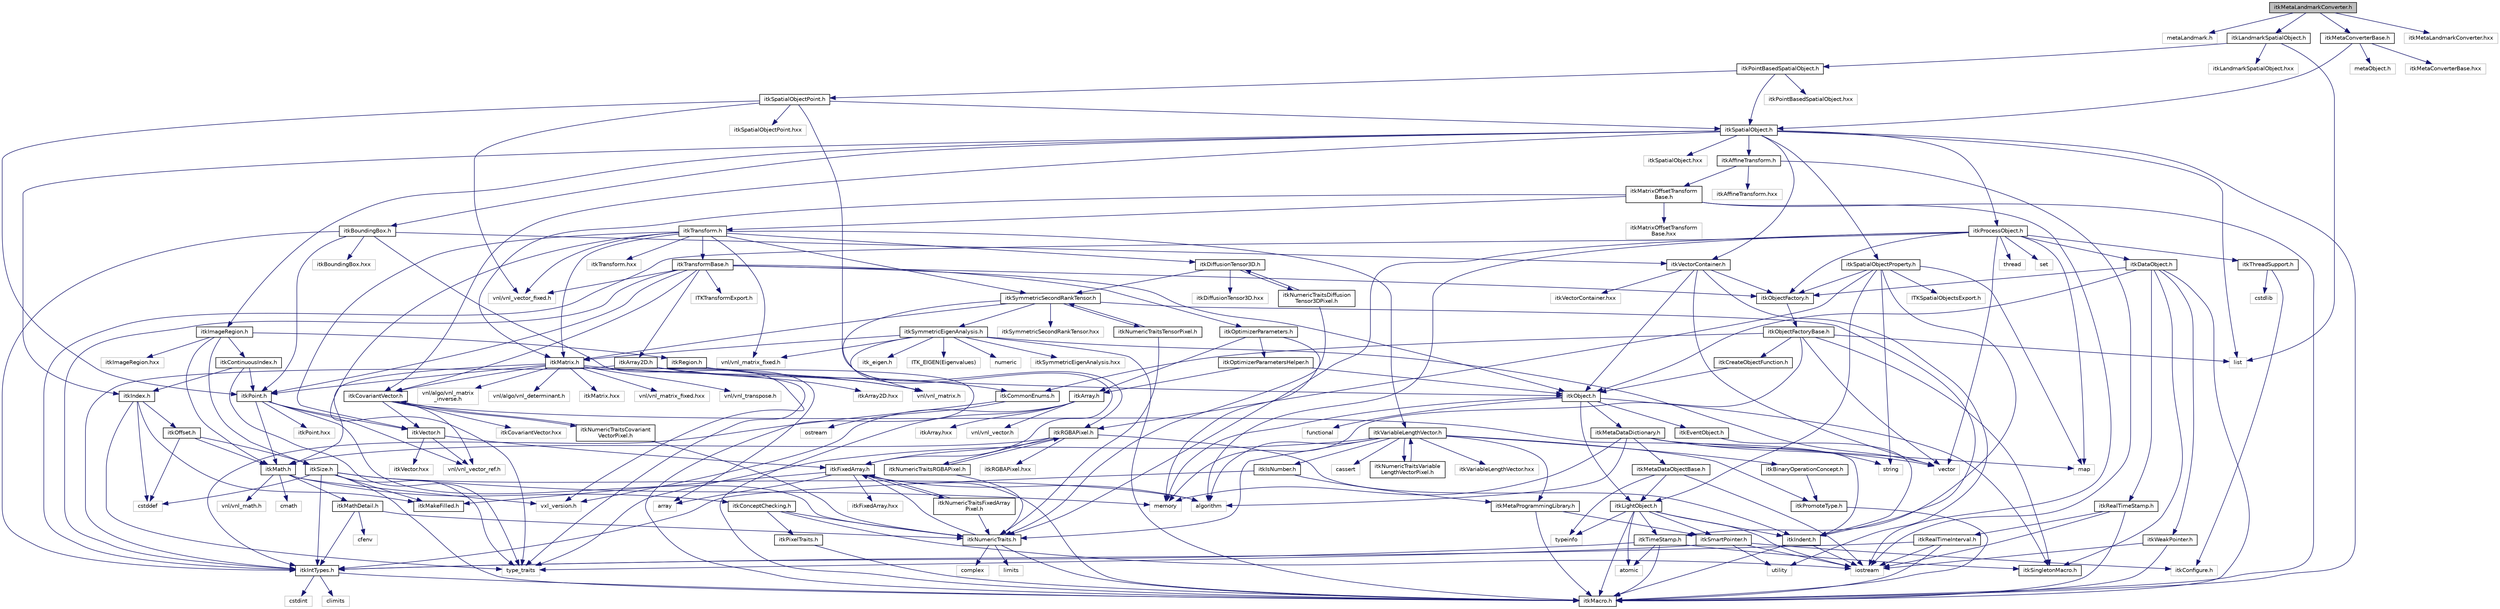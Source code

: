 digraph "itkMetaLandmarkConverter.h"
{
 // LATEX_PDF_SIZE
  edge [fontname="Helvetica",fontsize="10",labelfontname="Helvetica",labelfontsize="10"];
  node [fontname="Helvetica",fontsize="10",shape=record];
  Node1 [label="itkMetaLandmarkConverter.h",height=0.2,width=0.4,color="black", fillcolor="grey75", style="filled", fontcolor="black",tooltip=" "];
  Node1 -> Node2 [color="midnightblue",fontsize="10",style="solid",fontname="Helvetica"];
  Node2 [label="metaLandmark.h",height=0.2,width=0.4,color="grey75", fillcolor="white", style="filled",tooltip=" "];
  Node1 -> Node3 [color="midnightblue",fontsize="10",style="solid",fontname="Helvetica"];
  Node3 [label="itkLandmarkSpatialObject.h",height=0.2,width=0.4,color="black", fillcolor="white", style="filled",URL="$itkLandmarkSpatialObject_8h.html",tooltip=" "];
  Node3 -> Node4 [color="midnightblue",fontsize="10",style="solid",fontname="Helvetica"];
  Node4 [label="list",height=0.2,width=0.4,color="grey75", fillcolor="white", style="filled",tooltip=" "];
  Node3 -> Node5 [color="midnightblue",fontsize="10",style="solid",fontname="Helvetica"];
  Node5 [label="itkPointBasedSpatialObject.h",height=0.2,width=0.4,color="black", fillcolor="white", style="filled",URL="$itkPointBasedSpatialObject_8h.html",tooltip=" "];
  Node5 -> Node6 [color="midnightblue",fontsize="10",style="solid",fontname="Helvetica"];
  Node6 [label="itkSpatialObject.h",height=0.2,width=0.4,color="black", fillcolor="white", style="filled",URL="$itkSpatialObject_8h.html",tooltip=" "];
  Node6 -> Node7 [color="midnightblue",fontsize="10",style="solid",fontname="Helvetica"];
  Node7 [label="itkCovariantVector.h",height=0.2,width=0.4,color="black", fillcolor="white", style="filled",URL="$itkCovariantVector_8h.html",tooltip=" "];
  Node7 -> Node8 [color="midnightblue",fontsize="10",style="solid",fontname="Helvetica"];
  Node8 [label="itkIndent.h",height=0.2,width=0.4,color="black", fillcolor="white", style="filled",URL="$itkIndent_8h.html",tooltip=" "];
  Node8 -> Node9 [color="midnightblue",fontsize="10",style="solid",fontname="Helvetica"];
  Node9 [label="itkMacro.h",height=0.2,width=0.4,color="black", fillcolor="white", style="filled",URL="$itkMacro_8h.html",tooltip=" "];
  Node8 -> Node10 [color="midnightblue",fontsize="10",style="solid",fontname="Helvetica"];
  Node10 [label="iostream",height=0.2,width=0.4,color="grey75", fillcolor="white", style="filled",tooltip=" "];
  Node7 -> Node11 [color="midnightblue",fontsize="10",style="solid",fontname="Helvetica"];
  Node11 [label="itkVector.h",height=0.2,width=0.4,color="black", fillcolor="white", style="filled",URL="$itkVector_8h.html",tooltip=" "];
  Node11 -> Node12 [color="midnightblue",fontsize="10",style="solid",fontname="Helvetica"];
  Node12 [label="itkFixedArray.h",height=0.2,width=0.4,color="black", fillcolor="white", style="filled",URL="$itkFixedArray_8h.html",tooltip=" "];
  Node12 -> Node9 [color="midnightblue",fontsize="10",style="solid",fontname="Helvetica"];
  Node12 -> Node13 [color="midnightblue",fontsize="10",style="solid",fontname="Helvetica"];
  Node13 [label="itkMakeFilled.h",height=0.2,width=0.4,color="black", fillcolor="white", style="filled",URL="$itkMakeFilled_8h.html",tooltip=" "];
  Node12 -> Node14 [color="midnightblue",fontsize="10",style="solid",fontname="Helvetica"];
  Node14 [label="algorithm",height=0.2,width=0.4,color="grey75", fillcolor="white", style="filled",tooltip=" "];
  Node12 -> Node15 [color="midnightblue",fontsize="10",style="solid",fontname="Helvetica"];
  Node15 [label="array",height=0.2,width=0.4,color="grey75", fillcolor="white", style="filled",tooltip=" "];
  Node12 -> Node16 [color="midnightblue",fontsize="10",style="solid",fontname="Helvetica"];
  Node16 [label="itkFixedArray.hxx",height=0.2,width=0.4,color="grey75", fillcolor="white", style="filled",tooltip=" "];
  Node12 -> Node17 [color="midnightblue",fontsize="10",style="solid",fontname="Helvetica"];
  Node17 [label="itkNumericTraitsFixedArray\lPixel.h",height=0.2,width=0.4,color="black", fillcolor="white", style="filled",URL="$itkNumericTraitsFixedArrayPixel_8h.html",tooltip=" "];
  Node17 -> Node18 [color="midnightblue",fontsize="10",style="solid",fontname="Helvetica"];
  Node18 [label="itkNumericTraits.h",height=0.2,width=0.4,color="black", fillcolor="white", style="filled",URL="$itkNumericTraits_8h.html",tooltip=" "];
  Node18 -> Node9 [color="midnightblue",fontsize="10",style="solid",fontname="Helvetica"];
  Node18 -> Node19 [color="midnightblue",fontsize="10",style="solid",fontname="Helvetica"];
  Node19 [label="limits",height=0.2,width=0.4,color="grey75", fillcolor="white", style="filled",tooltip=" "];
  Node18 -> Node20 [color="midnightblue",fontsize="10",style="solid",fontname="Helvetica"];
  Node20 [label="complex",height=0.2,width=0.4,color="grey75", fillcolor="white", style="filled",tooltip=" "];
  Node18 -> Node12 [color="midnightblue",fontsize="10",style="solid",fontname="Helvetica"];
  Node17 -> Node12 [color="midnightblue",fontsize="10",style="solid",fontname="Helvetica"];
  Node11 -> Node21 [color="midnightblue",fontsize="10",style="solid",fontname="Helvetica"];
  Node21 [label="vnl/vnl_vector_ref.h",height=0.2,width=0.4,color="grey75", fillcolor="white", style="filled",tooltip=" "];
  Node11 -> Node22 [color="midnightblue",fontsize="10",style="solid",fontname="Helvetica"];
  Node22 [label="itkVector.hxx",height=0.2,width=0.4,color="grey75", fillcolor="white", style="filled",tooltip=" "];
  Node7 -> Node21 [color="midnightblue",fontsize="10",style="solid",fontname="Helvetica"];
  Node7 -> Node23 [color="midnightblue",fontsize="10",style="solid",fontname="Helvetica"];
  Node23 [label="itkNumericTraitsCovariant\lVectorPixel.h",height=0.2,width=0.4,color="black", fillcolor="white", style="filled",URL="$itkNumericTraitsCovariantVectorPixel_8h.html",tooltip=" "];
  Node23 -> Node18 [color="midnightblue",fontsize="10",style="solid",fontname="Helvetica"];
  Node23 -> Node7 [color="midnightblue",fontsize="10",style="solid",fontname="Helvetica"];
  Node7 -> Node24 [color="midnightblue",fontsize="10",style="solid",fontname="Helvetica"];
  Node24 [label="itkCovariantVector.hxx",height=0.2,width=0.4,color="grey75", fillcolor="white", style="filled",tooltip=" "];
  Node6 -> Node9 [color="midnightblue",fontsize="10",style="solid",fontname="Helvetica"];
  Node6 -> Node4 [color="midnightblue",fontsize="10",style="solid",fontname="Helvetica"];
  Node6 -> Node25 [color="midnightblue",fontsize="10",style="solid",fontname="Helvetica"];
  Node25 [label="itkSpatialObjectProperty.h",height=0.2,width=0.4,color="black", fillcolor="white", style="filled",URL="$itkSpatialObjectProperty_8h.html",tooltip=" "];
  Node25 -> Node26 [color="midnightblue",fontsize="10",style="solid",fontname="Helvetica"];
  Node26 [label="string",height=0.2,width=0.4,color="grey75", fillcolor="white", style="filled",tooltip=" "];
  Node25 -> Node27 [color="midnightblue",fontsize="10",style="solid",fontname="Helvetica"];
  Node27 [label="map",height=0.2,width=0.4,color="grey75", fillcolor="white", style="filled",tooltip=" "];
  Node25 -> Node28 [color="midnightblue",fontsize="10",style="solid",fontname="Helvetica"];
  Node28 [label="itkLightObject.h",height=0.2,width=0.4,color="black", fillcolor="white", style="filled",URL="$itkLightObject_8h.html",tooltip=" "];
  Node28 -> Node9 [color="midnightblue",fontsize="10",style="solid",fontname="Helvetica"];
  Node28 -> Node29 [color="midnightblue",fontsize="10",style="solid",fontname="Helvetica"];
  Node29 [label="itkSmartPointer.h",height=0.2,width=0.4,color="black", fillcolor="white", style="filled",URL="$itkSmartPointer_8h.html",tooltip=" "];
  Node29 -> Node10 [color="midnightblue",fontsize="10",style="solid",fontname="Helvetica"];
  Node29 -> Node30 [color="midnightblue",fontsize="10",style="solid",fontname="Helvetica"];
  Node30 [label="utility",height=0.2,width=0.4,color="grey75", fillcolor="white", style="filled",tooltip=" "];
  Node29 -> Node31 [color="midnightblue",fontsize="10",style="solid",fontname="Helvetica"];
  Node31 [label="type_traits",height=0.2,width=0.4,color="grey75", fillcolor="white", style="filled",tooltip=" "];
  Node29 -> Node32 [color="midnightblue",fontsize="10",style="solid",fontname="Helvetica"];
  Node32 [label="itkConfigure.h",height=0.2,width=0.4,color="grey75", fillcolor="white", style="filled",tooltip=" "];
  Node28 -> Node33 [color="midnightblue",fontsize="10",style="solid",fontname="Helvetica"];
  Node33 [label="itkTimeStamp.h",height=0.2,width=0.4,color="black", fillcolor="white", style="filled",URL="$itkTimeStamp_8h.html",tooltip=" "];
  Node33 -> Node9 [color="midnightblue",fontsize="10",style="solid",fontname="Helvetica"];
  Node33 -> Node34 [color="midnightblue",fontsize="10",style="solid",fontname="Helvetica"];
  Node34 [label="itkIntTypes.h",height=0.2,width=0.4,color="black", fillcolor="white", style="filled",URL="$itkIntTypes_8h.html",tooltip=" "];
  Node34 -> Node9 [color="midnightblue",fontsize="10",style="solid",fontname="Helvetica"];
  Node34 -> Node35 [color="midnightblue",fontsize="10",style="solid",fontname="Helvetica"];
  Node35 [label="cstdint",height=0.2,width=0.4,color="grey75", fillcolor="white", style="filled",tooltip=" "];
  Node34 -> Node36 [color="midnightblue",fontsize="10",style="solid",fontname="Helvetica"];
  Node36 [label="climits",height=0.2,width=0.4,color="grey75", fillcolor="white", style="filled",tooltip=" "];
  Node33 -> Node37 [color="midnightblue",fontsize="10",style="solid",fontname="Helvetica"];
  Node37 [label="atomic",height=0.2,width=0.4,color="grey75", fillcolor="white", style="filled",tooltip=" "];
  Node33 -> Node38 [color="midnightblue",fontsize="10",style="solid",fontname="Helvetica"];
  Node38 [label="itkSingletonMacro.h",height=0.2,width=0.4,color="black", fillcolor="white", style="filled",URL="$itkSingletonMacro_8h.html",tooltip=" "];
  Node28 -> Node8 [color="midnightblue",fontsize="10",style="solid",fontname="Helvetica"];
  Node28 -> Node37 [color="midnightblue",fontsize="10",style="solid",fontname="Helvetica"];
  Node28 -> Node10 [color="midnightblue",fontsize="10",style="solid",fontname="Helvetica"];
  Node28 -> Node39 [color="midnightblue",fontsize="10",style="solid",fontname="Helvetica"];
  Node39 [label="typeinfo",height=0.2,width=0.4,color="grey75", fillcolor="white", style="filled",tooltip=" "];
  Node25 -> Node40 [color="midnightblue",fontsize="10",style="solid",fontname="Helvetica"];
  Node40 [label="itkRGBAPixel.h",height=0.2,width=0.4,color="black", fillcolor="white", style="filled",URL="$itkRGBAPixel_8h.html",tooltip=" "];
  Node40 -> Node8 [color="midnightblue",fontsize="10",style="solid",fontname="Helvetica"];
  Node40 -> Node12 [color="midnightblue",fontsize="10",style="solid",fontname="Helvetica"];
  Node40 -> Node41 [color="midnightblue",fontsize="10",style="solid",fontname="Helvetica"];
  Node41 [label="itkMath.h",height=0.2,width=0.4,color="black", fillcolor="white", style="filled",URL="$itkMath_8h.html",tooltip=" "];
  Node41 -> Node42 [color="midnightblue",fontsize="10",style="solid",fontname="Helvetica"];
  Node42 [label="cmath",height=0.2,width=0.4,color="grey75", fillcolor="white", style="filled",tooltip=" "];
  Node41 -> Node43 [color="midnightblue",fontsize="10",style="solid",fontname="Helvetica"];
  Node43 [label="itkMathDetail.h",height=0.2,width=0.4,color="black", fillcolor="white", style="filled",URL="$itkMathDetail_8h.html",tooltip=" "];
  Node43 -> Node34 [color="midnightblue",fontsize="10",style="solid",fontname="Helvetica"];
  Node43 -> Node18 [color="midnightblue",fontsize="10",style="solid",fontname="Helvetica"];
  Node43 -> Node44 [color="midnightblue",fontsize="10",style="solid",fontname="Helvetica"];
  Node44 [label="cfenv",height=0.2,width=0.4,color="grey75", fillcolor="white", style="filled",tooltip=" "];
  Node41 -> Node45 [color="midnightblue",fontsize="10",style="solid",fontname="Helvetica"];
  Node45 [label="itkConceptChecking.h",height=0.2,width=0.4,color="black", fillcolor="white", style="filled",URL="$itkConceptChecking_8h.html",tooltip=" "];
  Node45 -> Node46 [color="midnightblue",fontsize="10",style="solid",fontname="Helvetica"];
  Node46 [label="itkPixelTraits.h",height=0.2,width=0.4,color="black", fillcolor="white", style="filled",URL="$itkPixelTraits_8h.html",tooltip=" "];
  Node46 -> Node9 [color="midnightblue",fontsize="10",style="solid",fontname="Helvetica"];
  Node45 -> Node18 [color="midnightblue",fontsize="10",style="solid",fontname="Helvetica"];
  Node45 -> Node10 [color="midnightblue",fontsize="10",style="solid",fontname="Helvetica"];
  Node41 -> Node47 [color="midnightblue",fontsize="10",style="solid",fontname="Helvetica"];
  Node47 [label="vnl/vnl_math.h",height=0.2,width=0.4,color="grey75", fillcolor="white", style="filled",tooltip=" "];
  Node41 -> Node48 [color="midnightblue",fontsize="10",style="solid",fontname="Helvetica"];
  Node48 [label="vxl_version.h",height=0.2,width=0.4,color="grey75", fillcolor="white", style="filled",tooltip=" "];
  Node40 -> Node49 [color="midnightblue",fontsize="10",style="solid",fontname="Helvetica"];
  Node49 [label="itkNumericTraitsRGBAPixel.h",height=0.2,width=0.4,color="black", fillcolor="white", style="filled",URL="$itkNumericTraitsRGBAPixel_8h.html",tooltip=" "];
  Node49 -> Node18 [color="midnightblue",fontsize="10",style="solid",fontname="Helvetica"];
  Node49 -> Node40 [color="midnightblue",fontsize="10",style="solid",fontname="Helvetica"];
  Node40 -> Node50 [color="midnightblue",fontsize="10",style="solid",fontname="Helvetica"];
  Node50 [label="itkRGBAPixel.hxx",height=0.2,width=0.4,color="grey75", fillcolor="white", style="filled",tooltip=" "];
  Node25 -> Node33 [color="midnightblue",fontsize="10",style="solid",fontname="Helvetica"];
  Node25 -> Node51 [color="midnightblue",fontsize="10",style="solid",fontname="Helvetica"];
  Node51 [label="itkObjectFactory.h",height=0.2,width=0.4,color="black", fillcolor="white", style="filled",URL="$itkObjectFactory_8h.html",tooltip=" "];
  Node51 -> Node52 [color="midnightblue",fontsize="10",style="solid",fontname="Helvetica"];
  Node52 [label="itkObjectFactoryBase.h",height=0.2,width=0.4,color="black", fillcolor="white", style="filled",URL="$itkObjectFactoryBase_8h.html",tooltip=" "];
  Node52 -> Node53 [color="midnightblue",fontsize="10",style="solid",fontname="Helvetica"];
  Node53 [label="itkCreateObjectFunction.h",height=0.2,width=0.4,color="black", fillcolor="white", style="filled",URL="$itkCreateObjectFunction_8h.html",tooltip=" "];
  Node53 -> Node54 [color="midnightblue",fontsize="10",style="solid",fontname="Helvetica"];
  Node54 [label="itkObject.h",height=0.2,width=0.4,color="black", fillcolor="white", style="filled",URL="$itkObject_8h.html",tooltip=" "];
  Node54 -> Node28 [color="midnightblue",fontsize="10",style="solid",fontname="Helvetica"];
  Node54 -> Node55 [color="midnightblue",fontsize="10",style="solid",fontname="Helvetica"];
  Node55 [label="itkEventObject.h",height=0.2,width=0.4,color="black", fillcolor="white", style="filled",URL="$itkEventObject_8h.html",tooltip=" "];
  Node55 -> Node8 [color="midnightblue",fontsize="10",style="solid",fontname="Helvetica"];
  Node54 -> Node56 [color="midnightblue",fontsize="10",style="solid",fontname="Helvetica"];
  Node56 [label="itkMetaDataDictionary.h",height=0.2,width=0.4,color="black", fillcolor="white", style="filled",URL="$itkMetaDataDictionary_8h.html",tooltip=" "];
  Node56 -> Node57 [color="midnightblue",fontsize="10",style="solid",fontname="Helvetica"];
  Node57 [label="itkMetaDataObjectBase.h",height=0.2,width=0.4,color="black", fillcolor="white", style="filled",URL="$itkMetaDataObjectBase_8h.html",tooltip=" "];
  Node57 -> Node28 [color="midnightblue",fontsize="10",style="solid",fontname="Helvetica"];
  Node57 -> Node39 [color="midnightblue",fontsize="10",style="solid",fontname="Helvetica"];
  Node57 -> Node10 [color="midnightblue",fontsize="10",style="solid",fontname="Helvetica"];
  Node56 -> Node14 [color="midnightblue",fontsize="10",style="solid",fontname="Helvetica"];
  Node56 -> Node58 [color="midnightblue",fontsize="10",style="solid",fontname="Helvetica"];
  Node58 [label="vector",height=0.2,width=0.4,color="grey75", fillcolor="white", style="filled",tooltip=" "];
  Node56 -> Node27 [color="midnightblue",fontsize="10",style="solid",fontname="Helvetica"];
  Node56 -> Node26 [color="midnightblue",fontsize="10",style="solid",fontname="Helvetica"];
  Node56 -> Node59 [color="midnightblue",fontsize="10",style="solid",fontname="Helvetica"];
  Node59 [label="memory",height=0.2,width=0.4,color="grey75", fillcolor="white", style="filled",tooltip=" "];
  Node54 -> Node38 [color="midnightblue",fontsize="10",style="solid",fontname="Helvetica"];
  Node54 -> Node60 [color="midnightblue",fontsize="10",style="solid",fontname="Helvetica"];
  Node60 [label="functional",height=0.2,width=0.4,color="grey75", fillcolor="white", style="filled",tooltip=" "];
  Node54 -> Node59 [color="midnightblue",fontsize="10",style="solid",fontname="Helvetica"];
  Node52 -> Node38 [color="midnightblue",fontsize="10",style="solid",fontname="Helvetica"];
  Node52 -> Node61 [color="midnightblue",fontsize="10",style="solid",fontname="Helvetica"];
  Node61 [label="itkCommonEnums.h",height=0.2,width=0.4,color="black", fillcolor="white", style="filled",URL="$itkCommonEnums_8h.html",tooltip=" "];
  Node61 -> Node34 [color="midnightblue",fontsize="10",style="solid",fontname="Helvetica"];
  Node61 -> Node62 [color="midnightblue",fontsize="10",style="solid",fontname="Helvetica"];
  Node62 [label="ostream",height=0.2,width=0.4,color="grey75", fillcolor="white", style="filled",tooltip=" "];
  Node52 -> Node4 [color="midnightblue",fontsize="10",style="solid",fontname="Helvetica"];
  Node52 -> Node59 [color="midnightblue",fontsize="10",style="solid",fontname="Helvetica"];
  Node52 -> Node58 [color="midnightblue",fontsize="10",style="solid",fontname="Helvetica"];
  Node25 -> Node63 [color="midnightblue",fontsize="10",style="solid",fontname="Helvetica"];
  Node63 [label="ITKSpatialObjectsExport.h",height=0.2,width=0.4,color="grey75", fillcolor="white", style="filled",tooltip=" "];
  Node6 -> Node64 [color="midnightblue",fontsize="10",style="solid",fontname="Helvetica"];
  Node64 [label="itkProcessObject.h",height=0.2,width=0.4,color="black", fillcolor="white", style="filled",URL="$itkProcessObject_8h.html",tooltip=" "];
  Node64 -> Node65 [color="midnightblue",fontsize="10",style="solid",fontname="Helvetica"];
  Node65 [label="itkDataObject.h",height=0.2,width=0.4,color="black", fillcolor="white", style="filled",URL="$itkDataObject_8h.html",tooltip=" "];
  Node65 -> Node54 [color="midnightblue",fontsize="10",style="solid",fontname="Helvetica"];
  Node65 -> Node9 [color="midnightblue",fontsize="10",style="solid",fontname="Helvetica"];
  Node65 -> Node38 [color="midnightblue",fontsize="10",style="solid",fontname="Helvetica"];
  Node65 -> Node66 [color="midnightblue",fontsize="10",style="solid",fontname="Helvetica"];
  Node66 [label="itkWeakPointer.h",height=0.2,width=0.4,color="black", fillcolor="white", style="filled",URL="$itkWeakPointer_8h.html",tooltip=" "];
  Node66 -> Node9 [color="midnightblue",fontsize="10",style="solid",fontname="Helvetica"];
  Node66 -> Node10 [color="midnightblue",fontsize="10",style="solid",fontname="Helvetica"];
  Node65 -> Node67 [color="midnightblue",fontsize="10",style="solid",fontname="Helvetica"];
  Node67 [label="itkRealTimeStamp.h",height=0.2,width=0.4,color="black", fillcolor="white", style="filled",URL="$itkRealTimeStamp_8h.html",tooltip=" "];
  Node67 -> Node68 [color="midnightblue",fontsize="10",style="solid",fontname="Helvetica"];
  Node68 [label="itkRealTimeInterval.h",height=0.2,width=0.4,color="black", fillcolor="white", style="filled",URL="$itkRealTimeInterval_8h.html",tooltip=" "];
  Node68 -> Node34 [color="midnightblue",fontsize="10",style="solid",fontname="Helvetica"];
  Node68 -> Node9 [color="midnightblue",fontsize="10",style="solid",fontname="Helvetica"];
  Node68 -> Node10 [color="midnightblue",fontsize="10",style="solid",fontname="Helvetica"];
  Node67 -> Node9 [color="midnightblue",fontsize="10",style="solid",fontname="Helvetica"];
  Node67 -> Node10 [color="midnightblue",fontsize="10",style="solid",fontname="Helvetica"];
  Node65 -> Node51 [color="midnightblue",fontsize="10",style="solid",fontname="Helvetica"];
  Node64 -> Node51 [color="midnightblue",fontsize="10",style="solid",fontname="Helvetica"];
  Node64 -> Node18 [color="midnightblue",fontsize="10",style="solid",fontname="Helvetica"];
  Node64 -> Node69 [color="midnightblue",fontsize="10",style="solid",fontname="Helvetica"];
  Node69 [label="itkThreadSupport.h",height=0.2,width=0.4,color="black", fillcolor="white", style="filled",URL="$itkThreadSupport_8h.html",tooltip=" "];
  Node69 -> Node70 [color="midnightblue",fontsize="10",style="solid",fontname="Helvetica"];
  Node70 [label="cstdlib",height=0.2,width=0.4,color="grey75", fillcolor="white", style="filled",tooltip=" "];
  Node69 -> Node32 [color="midnightblue",fontsize="10",style="solid",fontname="Helvetica"];
  Node64 -> Node34 [color="midnightblue",fontsize="10",style="solid",fontname="Helvetica"];
  Node64 -> Node58 [color="midnightblue",fontsize="10",style="solid",fontname="Helvetica"];
  Node64 -> Node27 [color="midnightblue",fontsize="10",style="solid",fontname="Helvetica"];
  Node64 -> Node71 [color="midnightblue",fontsize="10",style="solid",fontname="Helvetica"];
  Node71 [label="set",height=0.2,width=0.4,color="grey75", fillcolor="white", style="filled",tooltip=" "];
  Node64 -> Node14 [color="midnightblue",fontsize="10",style="solid",fontname="Helvetica"];
  Node64 -> Node72 [color="midnightblue",fontsize="10",style="solid",fontname="Helvetica"];
  Node72 [label="thread",height=0.2,width=0.4,color="grey75", fillcolor="white", style="filled",tooltip=" "];
  Node6 -> Node73 [color="midnightblue",fontsize="10",style="solid",fontname="Helvetica"];
  Node73 [label="itkIndex.h",height=0.2,width=0.4,color="black", fillcolor="white", style="filled",URL="$itkIndex_8h.html",tooltip=" "];
  Node73 -> Node13 [color="midnightblue",fontsize="10",style="solid",fontname="Helvetica"];
  Node73 -> Node74 [color="midnightblue",fontsize="10",style="solid",fontname="Helvetica"];
  Node74 [label="itkOffset.h",height=0.2,width=0.4,color="black", fillcolor="white", style="filled",URL="$itkOffset_8h.html",tooltip=" "];
  Node74 -> Node75 [color="midnightblue",fontsize="10",style="solid",fontname="Helvetica"];
  Node75 [label="itkSize.h",height=0.2,width=0.4,color="black", fillcolor="white", style="filled",URL="$itkSize_8h.html",tooltip=" "];
  Node75 -> Node34 [color="midnightblue",fontsize="10",style="solid",fontname="Helvetica"];
  Node75 -> Node9 [color="midnightblue",fontsize="10",style="solid",fontname="Helvetica"];
  Node75 -> Node13 [color="midnightblue",fontsize="10",style="solid",fontname="Helvetica"];
  Node75 -> Node14 [color="midnightblue",fontsize="10",style="solid",fontname="Helvetica"];
  Node75 -> Node76 [color="midnightblue",fontsize="10",style="solid",fontname="Helvetica"];
  Node76 [label="cstddef",height=0.2,width=0.4,color="grey75", fillcolor="white", style="filled",tooltip=" "];
  Node75 -> Node31 [color="midnightblue",fontsize="10",style="solid",fontname="Helvetica"];
  Node75 -> Node59 [color="midnightblue",fontsize="10",style="solid",fontname="Helvetica"];
  Node74 -> Node41 [color="midnightblue",fontsize="10",style="solid",fontname="Helvetica"];
  Node74 -> Node76 [color="midnightblue",fontsize="10",style="solid",fontname="Helvetica"];
  Node73 -> Node76 [color="midnightblue",fontsize="10",style="solid",fontname="Helvetica"];
  Node73 -> Node31 [color="midnightblue",fontsize="10",style="solid",fontname="Helvetica"];
  Node6 -> Node77 [color="midnightblue",fontsize="10",style="solid",fontname="Helvetica"];
  Node77 [label="itkImageRegion.h",height=0.2,width=0.4,color="black", fillcolor="white", style="filled",URL="$itkImageRegion_8h.html",tooltip=" "];
  Node77 -> Node78 [color="midnightblue",fontsize="10",style="solid",fontname="Helvetica"];
  Node78 [label="itkRegion.h",height=0.2,width=0.4,color="black", fillcolor="white", style="filled",URL="$itkRegion_8h.html",tooltip=" "];
  Node78 -> Node54 [color="midnightblue",fontsize="10",style="solid",fontname="Helvetica"];
  Node78 -> Node61 [color="midnightblue",fontsize="10",style="solid",fontname="Helvetica"];
  Node77 -> Node75 [color="midnightblue",fontsize="10",style="solid",fontname="Helvetica"];
  Node77 -> Node79 [color="midnightblue",fontsize="10",style="solid",fontname="Helvetica"];
  Node79 [label="itkContinuousIndex.h",height=0.2,width=0.4,color="black", fillcolor="white", style="filled",URL="$itkContinuousIndex_8h.html",tooltip=" "];
  Node79 -> Node80 [color="midnightblue",fontsize="10",style="solid",fontname="Helvetica"];
  Node80 [label="itkPoint.h",height=0.2,width=0.4,color="black", fillcolor="white", style="filled",URL="$itkPoint_8h.html",tooltip=" "];
  Node80 -> Node18 [color="midnightblue",fontsize="10",style="solid",fontname="Helvetica"];
  Node80 -> Node11 [color="midnightblue",fontsize="10",style="solid",fontname="Helvetica"];
  Node80 -> Node21 [color="midnightblue",fontsize="10",style="solid",fontname="Helvetica"];
  Node80 -> Node41 [color="midnightblue",fontsize="10",style="solid",fontname="Helvetica"];
  Node80 -> Node81 [color="midnightblue",fontsize="10",style="solid",fontname="Helvetica"];
  Node81 [label="itkPoint.hxx",height=0.2,width=0.4,color="grey75", fillcolor="white", style="filled",tooltip=" "];
  Node79 -> Node73 [color="midnightblue",fontsize="10",style="solid",fontname="Helvetica"];
  Node79 -> Node31 [color="midnightblue",fontsize="10",style="solid",fontname="Helvetica"];
  Node77 -> Node41 [color="midnightblue",fontsize="10",style="solid",fontname="Helvetica"];
  Node77 -> Node82 [color="midnightblue",fontsize="10",style="solid",fontname="Helvetica"];
  Node82 [label="itkImageRegion.hxx",height=0.2,width=0.4,color="grey75", fillcolor="white", style="filled",tooltip=" "];
  Node6 -> Node83 [color="midnightblue",fontsize="10",style="solid",fontname="Helvetica"];
  Node83 [label="itkAffineTransform.h",height=0.2,width=0.4,color="black", fillcolor="white", style="filled",URL="$itkAffineTransform_8h.html",tooltip=" "];
  Node83 -> Node84 [color="midnightblue",fontsize="10",style="solid",fontname="Helvetica"];
  Node84 [label="itkMatrixOffsetTransform\lBase.h",height=0.2,width=0.4,color="black", fillcolor="white", style="filled",URL="$itkMatrixOffsetTransformBase_8h.html",tooltip=" "];
  Node84 -> Node9 [color="midnightblue",fontsize="10",style="solid",fontname="Helvetica"];
  Node84 -> Node85 [color="midnightblue",fontsize="10",style="solid",fontname="Helvetica"];
  Node85 [label="itkMatrix.h",height=0.2,width=0.4,color="black", fillcolor="white", style="filled",URL="$itkMatrix_8h.html",tooltip=" "];
  Node85 -> Node80 [color="midnightblue",fontsize="10",style="solid",fontname="Helvetica"];
  Node85 -> Node7 [color="midnightblue",fontsize="10",style="solid",fontname="Helvetica"];
  Node85 -> Node48 [color="midnightblue",fontsize="10",style="solid",fontname="Helvetica"];
  Node85 -> Node86 [color="midnightblue",fontsize="10",style="solid",fontname="Helvetica"];
  Node86 [label="vnl/vnl_matrix_fixed.hxx",height=0.2,width=0.4,color="grey75", fillcolor="white", style="filled",tooltip=" "];
  Node85 -> Node87 [color="midnightblue",fontsize="10",style="solid",fontname="Helvetica"];
  Node87 [label="vnl/vnl_transpose.h",height=0.2,width=0.4,color="grey75", fillcolor="white", style="filled",tooltip=" "];
  Node85 -> Node88 [color="midnightblue",fontsize="10",style="solid",fontname="Helvetica"];
  Node88 [label="vnl/algo/vnl_matrix\l_inverse.h",height=0.2,width=0.4,color="grey75", fillcolor="white", style="filled",tooltip=" "];
  Node85 -> Node89 [color="midnightblue",fontsize="10",style="solid",fontname="Helvetica"];
  Node89 [label="vnl/vnl_matrix.h",height=0.2,width=0.4,color="grey75", fillcolor="white", style="filled",tooltip=" "];
  Node85 -> Node90 [color="midnightblue",fontsize="10",style="solid",fontname="Helvetica"];
  Node90 [label="vnl/algo/vnl_determinant.h",height=0.2,width=0.4,color="grey75", fillcolor="white", style="filled",tooltip=" "];
  Node85 -> Node41 [color="midnightblue",fontsize="10",style="solid",fontname="Helvetica"];
  Node85 -> Node31 [color="midnightblue",fontsize="10",style="solid",fontname="Helvetica"];
  Node85 -> Node91 [color="midnightblue",fontsize="10",style="solid",fontname="Helvetica"];
  Node91 [label="itkMatrix.hxx",height=0.2,width=0.4,color="grey75", fillcolor="white", style="filled",tooltip=" "];
  Node84 -> Node92 [color="midnightblue",fontsize="10",style="solid",fontname="Helvetica"];
  Node92 [label="itkTransform.h",height=0.2,width=0.4,color="black", fillcolor="white", style="filled",URL="$itkTransform_8h.html",tooltip=" "];
  Node92 -> Node31 [color="midnightblue",fontsize="10",style="solid",fontname="Helvetica"];
  Node92 -> Node93 [color="midnightblue",fontsize="10",style="solid",fontname="Helvetica"];
  Node93 [label="itkTransformBase.h",height=0.2,width=0.4,color="black", fillcolor="white", style="filled",URL="$itkTransformBase_8h.html",tooltip=" "];
  Node93 -> Node94 [color="midnightblue",fontsize="10",style="solid",fontname="Helvetica"];
  Node94 [label="ITKTransformExport.h",height=0.2,width=0.4,color="grey75", fillcolor="white", style="filled",tooltip=" "];
  Node93 -> Node54 [color="midnightblue",fontsize="10",style="solid",fontname="Helvetica"];
  Node93 -> Node80 [color="midnightblue",fontsize="10",style="solid",fontname="Helvetica"];
  Node93 -> Node7 [color="midnightblue",fontsize="10",style="solid",fontname="Helvetica"];
  Node93 -> Node95 [color="midnightblue",fontsize="10",style="solid",fontname="Helvetica"];
  Node95 [label="vnl/vnl_vector_fixed.h",height=0.2,width=0.4,color="grey75", fillcolor="white", style="filled",tooltip=" "];
  Node93 -> Node96 [color="midnightblue",fontsize="10",style="solid",fontname="Helvetica"];
  Node96 [label="itkArray2D.h",height=0.2,width=0.4,color="black", fillcolor="white", style="filled",URL="$itkArray2D_8h.html",tooltip=" "];
  Node96 -> Node9 [color="midnightblue",fontsize="10",style="solid",fontname="Helvetica"];
  Node96 -> Node34 [color="midnightblue",fontsize="10",style="solid",fontname="Helvetica"];
  Node96 -> Node89 [color="midnightblue",fontsize="10",style="solid",fontname="Helvetica"];
  Node96 -> Node97 [color="midnightblue",fontsize="10",style="solid",fontname="Helvetica"];
  Node97 [label="itkArray2D.hxx",height=0.2,width=0.4,color="grey75", fillcolor="white", style="filled",tooltip=" "];
  Node93 -> Node98 [color="midnightblue",fontsize="10",style="solid",fontname="Helvetica"];
  Node98 [label="itkOptimizerParameters.h",height=0.2,width=0.4,color="black", fillcolor="white", style="filled",URL="$itkOptimizerParameters_8h.html",tooltip=" "];
  Node98 -> Node99 [color="midnightblue",fontsize="10",style="solid",fontname="Helvetica"];
  Node99 [label="itkArray.h",height=0.2,width=0.4,color="black", fillcolor="white", style="filled",URL="$itkArray_8h.html",tooltip=" "];
  Node99 -> Node9 [color="midnightblue",fontsize="10",style="solid",fontname="Helvetica"];
  Node99 -> Node48 [color="midnightblue",fontsize="10",style="solid",fontname="Helvetica"];
  Node99 -> Node100 [color="midnightblue",fontsize="10",style="solid",fontname="Helvetica"];
  Node100 [label="vnl/vnl_vector.h",height=0.2,width=0.4,color="grey75", fillcolor="white", style="filled",tooltip=" "];
  Node99 -> Node101 [color="midnightblue",fontsize="10",style="solid",fontname="Helvetica"];
  Node101 [label="itkArray.hxx",height=0.2,width=0.4,color="grey75", fillcolor="white", style="filled",tooltip=" "];
  Node98 -> Node102 [color="midnightblue",fontsize="10",style="solid",fontname="Helvetica"];
  Node102 [label="itkOptimizerParametersHelper.h",height=0.2,width=0.4,color="black", fillcolor="white", style="filled",URL="$itkOptimizerParametersHelper_8h.html",tooltip=" "];
  Node102 -> Node54 [color="midnightblue",fontsize="10",style="solid",fontname="Helvetica"];
  Node102 -> Node99 [color="midnightblue",fontsize="10",style="solid",fontname="Helvetica"];
  Node98 -> Node59 [color="midnightblue",fontsize="10",style="solid",fontname="Helvetica"];
  Node93 -> Node51 [color="midnightblue",fontsize="10",style="solid",fontname="Helvetica"];
  Node93 -> Node34 [color="midnightblue",fontsize="10",style="solid",fontname="Helvetica"];
  Node92 -> Node11 [color="midnightblue",fontsize="10",style="solid",fontname="Helvetica"];
  Node92 -> Node103 [color="midnightblue",fontsize="10",style="solid",fontname="Helvetica"];
  Node103 [label="itkSymmetricSecondRankTensor.h",height=0.2,width=0.4,color="black", fillcolor="white", style="filled",URL="$itkSymmetricSecondRankTensor_8h.html",tooltip=" "];
  Node103 -> Node8 [color="midnightblue",fontsize="10",style="solid",fontname="Helvetica"];
  Node103 -> Node12 [color="midnightblue",fontsize="10",style="solid",fontname="Helvetica"];
  Node103 -> Node85 [color="midnightblue",fontsize="10",style="solid",fontname="Helvetica"];
  Node103 -> Node104 [color="midnightblue",fontsize="10",style="solid",fontname="Helvetica"];
  Node104 [label="itkSymmetricEigenAnalysis.h",height=0.2,width=0.4,color="black", fillcolor="white", style="filled",URL="$itkSymmetricEigenAnalysis_8h.html",tooltip=" "];
  Node104 -> Node9 [color="midnightblue",fontsize="10",style="solid",fontname="Helvetica"];
  Node104 -> Node105 [color="midnightblue",fontsize="10",style="solid",fontname="Helvetica"];
  Node105 [label="itk_eigen.h",height=0.2,width=0.4,color="grey75", fillcolor="white", style="filled",tooltip=" "];
  Node104 -> Node106 [color="midnightblue",fontsize="10",style="solid",fontname="Helvetica"];
  Node106 [label="ITK_EIGEN(Eigenvalues)",height=0.2,width=0.4,color="grey75", fillcolor="white", style="filled",tooltip=" "];
  Node104 -> Node107 [color="midnightblue",fontsize="10",style="solid",fontname="Helvetica"];
  Node107 [label="numeric",height=0.2,width=0.4,color="grey75", fillcolor="white", style="filled",tooltip=" "];
  Node104 -> Node58 [color="midnightblue",fontsize="10",style="solid",fontname="Helvetica"];
  Node104 -> Node89 [color="midnightblue",fontsize="10",style="solid",fontname="Helvetica"];
  Node104 -> Node108 [color="midnightblue",fontsize="10",style="solid",fontname="Helvetica"];
  Node108 [label="vnl/vnl_matrix_fixed.h",height=0.2,width=0.4,color="grey75", fillcolor="white", style="filled",tooltip=" "];
  Node104 -> Node85 [color="midnightblue",fontsize="10",style="solid",fontname="Helvetica"];
  Node104 -> Node109 [color="midnightblue",fontsize="10",style="solid",fontname="Helvetica"];
  Node109 [label="itkSymmetricEigenAnalysis.hxx",height=0.2,width=0.4,color="grey75", fillcolor="white", style="filled",tooltip=" "];
  Node103 -> Node110 [color="midnightblue",fontsize="10",style="solid",fontname="Helvetica"];
  Node110 [label="itkNumericTraitsTensorPixel.h",height=0.2,width=0.4,color="black", fillcolor="white", style="filled",URL="$itkNumericTraitsTensorPixel_8h.html",tooltip=" "];
  Node110 -> Node18 [color="midnightblue",fontsize="10",style="solid",fontname="Helvetica"];
  Node110 -> Node103 [color="midnightblue",fontsize="10",style="solid",fontname="Helvetica"];
  Node103 -> Node111 [color="midnightblue",fontsize="10",style="solid",fontname="Helvetica"];
  Node111 [label="itkSymmetricSecondRankTensor.hxx",height=0.2,width=0.4,color="grey75", fillcolor="white", style="filled",tooltip=" "];
  Node92 -> Node112 [color="midnightblue",fontsize="10",style="solid",fontname="Helvetica"];
  Node112 [label="itkDiffusionTensor3D.h",height=0.2,width=0.4,color="black", fillcolor="white", style="filled",URL="$itkDiffusionTensor3D_8h.html",tooltip=" "];
  Node112 -> Node103 [color="midnightblue",fontsize="10",style="solid",fontname="Helvetica"];
  Node112 -> Node113 [color="midnightblue",fontsize="10",style="solid",fontname="Helvetica"];
  Node113 [label="itkNumericTraitsDiffusion\lTensor3DPixel.h",height=0.2,width=0.4,color="black", fillcolor="white", style="filled",URL="$itkNumericTraitsDiffusionTensor3DPixel_8h.html",tooltip=" "];
  Node113 -> Node18 [color="midnightblue",fontsize="10",style="solid",fontname="Helvetica"];
  Node113 -> Node112 [color="midnightblue",fontsize="10",style="solid",fontname="Helvetica"];
  Node112 -> Node114 [color="midnightblue",fontsize="10",style="solid",fontname="Helvetica"];
  Node114 [label="itkDiffusionTensor3D.hxx",height=0.2,width=0.4,color="grey75", fillcolor="white", style="filled",tooltip=" "];
  Node92 -> Node115 [color="midnightblue",fontsize="10",style="solid",fontname="Helvetica"];
  Node115 [label="itkVariableLengthVector.h",height=0.2,width=0.4,color="black", fillcolor="white", style="filled",URL="$itkVariableLengthVector_8h.html",tooltip=" "];
  Node115 -> Node116 [color="midnightblue",fontsize="10",style="solid",fontname="Helvetica"];
  Node116 [label="cassert",height=0.2,width=0.4,color="grey75", fillcolor="white", style="filled",tooltip=" "];
  Node115 -> Node14 [color="midnightblue",fontsize="10",style="solid",fontname="Helvetica"];
  Node115 -> Node31 [color="midnightblue",fontsize="10",style="solid",fontname="Helvetica"];
  Node115 -> Node18 [color="midnightblue",fontsize="10",style="solid",fontname="Helvetica"];
  Node115 -> Node117 [color="midnightblue",fontsize="10",style="solid",fontname="Helvetica"];
  Node117 [label="itkMetaProgrammingLibrary.h",height=0.2,width=0.4,color="black", fillcolor="white", style="filled",URL="$itkMetaProgrammingLibrary_8h.html",tooltip=" "];
  Node117 -> Node9 [color="midnightblue",fontsize="10",style="solid",fontname="Helvetica"];
  Node117 -> Node29 [color="midnightblue",fontsize="10",style="solid",fontname="Helvetica"];
  Node115 -> Node118 [color="midnightblue",fontsize="10",style="solid",fontname="Helvetica"];
  Node118 [label="itkIsNumber.h",height=0.2,width=0.4,color="black", fillcolor="white", style="filled",URL="$itkIsNumber_8h.html",tooltip=" "];
  Node118 -> Node117 [color="midnightblue",fontsize="10",style="solid",fontname="Helvetica"];
  Node118 -> Node34 [color="midnightblue",fontsize="10",style="solid",fontname="Helvetica"];
  Node115 -> Node119 [color="midnightblue",fontsize="10",style="solid",fontname="Helvetica"];
  Node119 [label="itkPromoteType.h",height=0.2,width=0.4,color="black", fillcolor="white", style="filled",URL="$itkPromoteType_8h.html",tooltip=" "];
  Node119 -> Node9 [color="midnightblue",fontsize="10",style="solid",fontname="Helvetica"];
  Node115 -> Node120 [color="midnightblue",fontsize="10",style="solid",fontname="Helvetica"];
  Node120 [label="itkBinaryOperationConcept.h",height=0.2,width=0.4,color="black", fillcolor="white", style="filled",URL="$itkBinaryOperationConcept_8h.html",tooltip=" "];
  Node120 -> Node119 [color="midnightblue",fontsize="10",style="solid",fontname="Helvetica"];
  Node115 -> Node121 [color="midnightblue",fontsize="10",style="solid",fontname="Helvetica"];
  Node121 [label="itkNumericTraitsVariable\lLengthVectorPixel.h",height=0.2,width=0.4,color="black", fillcolor="white", style="filled",URL="$itkNumericTraitsVariableLengthVectorPixel_8h.html",tooltip=" "];
  Node121 -> Node115 [color="midnightblue",fontsize="10",style="solid",fontname="Helvetica"];
  Node115 -> Node122 [color="midnightblue",fontsize="10",style="solid",fontname="Helvetica"];
  Node122 [label="itkVariableLengthVector.hxx",height=0.2,width=0.4,color="grey75", fillcolor="white", style="filled",tooltip=" "];
  Node92 -> Node95 [color="midnightblue",fontsize="10",style="solid",fontname="Helvetica"];
  Node92 -> Node108 [color="midnightblue",fontsize="10",style="solid",fontname="Helvetica"];
  Node92 -> Node85 [color="midnightblue",fontsize="10",style="solid",fontname="Helvetica"];
  Node92 -> Node123 [color="midnightblue",fontsize="10",style="solid",fontname="Helvetica"];
  Node123 [label="itkTransform.hxx",height=0.2,width=0.4,color="grey75", fillcolor="white", style="filled",tooltip=" "];
  Node84 -> Node10 [color="midnightblue",fontsize="10",style="solid",fontname="Helvetica"];
  Node84 -> Node124 [color="midnightblue",fontsize="10",style="solid",fontname="Helvetica"];
  Node124 [label="itkMatrixOffsetTransform\lBase.hxx",height=0.2,width=0.4,color="grey75", fillcolor="white", style="filled",tooltip=" "];
  Node83 -> Node10 [color="midnightblue",fontsize="10",style="solid",fontname="Helvetica"];
  Node83 -> Node125 [color="midnightblue",fontsize="10",style="solid",fontname="Helvetica"];
  Node125 [label="itkAffineTransform.hxx",height=0.2,width=0.4,color="grey75", fillcolor="white", style="filled",tooltip=" "];
  Node6 -> Node126 [color="midnightblue",fontsize="10",style="solid",fontname="Helvetica"];
  Node126 [label="itkVectorContainer.h",height=0.2,width=0.4,color="black", fillcolor="white", style="filled",URL="$itkVectorContainer_8h.html",tooltip=" "];
  Node126 -> Node54 [color="midnightblue",fontsize="10",style="solid",fontname="Helvetica"];
  Node126 -> Node51 [color="midnightblue",fontsize="10",style="solid",fontname="Helvetica"];
  Node126 -> Node30 [color="midnightblue",fontsize="10",style="solid",fontname="Helvetica"];
  Node126 -> Node58 [color="midnightblue",fontsize="10",style="solid",fontname="Helvetica"];
  Node126 -> Node127 [color="midnightblue",fontsize="10",style="solid",fontname="Helvetica"];
  Node127 [label="itkVectorContainer.hxx",height=0.2,width=0.4,color="grey75", fillcolor="white", style="filled",tooltip=" "];
  Node6 -> Node128 [color="midnightblue",fontsize="10",style="solid",fontname="Helvetica"];
  Node128 [label="itkBoundingBox.h",height=0.2,width=0.4,color="black", fillcolor="white", style="filled",URL="$itkBoundingBox_8h.html",tooltip=" "];
  Node128 -> Node80 [color="midnightblue",fontsize="10",style="solid",fontname="Helvetica"];
  Node128 -> Node126 [color="midnightblue",fontsize="10",style="solid",fontname="Helvetica"];
  Node128 -> Node34 [color="midnightblue",fontsize="10",style="solid",fontname="Helvetica"];
  Node128 -> Node15 [color="midnightblue",fontsize="10",style="solid",fontname="Helvetica"];
  Node128 -> Node129 [color="midnightblue",fontsize="10",style="solid",fontname="Helvetica"];
  Node129 [label="itkBoundingBox.hxx",height=0.2,width=0.4,color="grey75", fillcolor="white", style="filled",tooltip=" "];
  Node6 -> Node130 [color="midnightblue",fontsize="10",style="solid",fontname="Helvetica"];
  Node130 [label="itkSpatialObject.hxx",height=0.2,width=0.4,color="grey75", fillcolor="white", style="filled",tooltip=" "];
  Node5 -> Node131 [color="midnightblue",fontsize="10",style="solid",fontname="Helvetica"];
  Node131 [label="itkSpatialObjectPoint.h",height=0.2,width=0.4,color="black", fillcolor="white", style="filled",URL="$itkSpatialObjectPoint_8h.html",tooltip=" "];
  Node131 -> Node6 [color="midnightblue",fontsize="10",style="solid",fontname="Helvetica"];
  Node131 -> Node80 [color="midnightblue",fontsize="10",style="solid",fontname="Helvetica"];
  Node131 -> Node95 [color="midnightblue",fontsize="10",style="solid",fontname="Helvetica"];
  Node131 -> Node40 [color="midnightblue",fontsize="10",style="solid",fontname="Helvetica"];
  Node131 -> Node132 [color="midnightblue",fontsize="10",style="solid",fontname="Helvetica"];
  Node132 [label="itkSpatialObjectPoint.hxx",height=0.2,width=0.4,color="grey75", fillcolor="white", style="filled",tooltip=" "];
  Node5 -> Node133 [color="midnightblue",fontsize="10",style="solid",fontname="Helvetica"];
  Node133 [label="itkPointBasedSpatialObject.hxx",height=0.2,width=0.4,color="grey75", fillcolor="white", style="filled",tooltip=" "];
  Node3 -> Node134 [color="midnightblue",fontsize="10",style="solid",fontname="Helvetica"];
  Node134 [label="itkLandmarkSpatialObject.hxx",height=0.2,width=0.4,color="grey75", fillcolor="white", style="filled",tooltip=" "];
  Node1 -> Node135 [color="midnightblue",fontsize="10",style="solid",fontname="Helvetica"];
  Node135 [label="itkMetaConverterBase.h",height=0.2,width=0.4,color="black", fillcolor="white", style="filled",URL="$itkMetaConverterBase_8h.html",tooltip=" "];
  Node135 -> Node6 [color="midnightblue",fontsize="10",style="solid",fontname="Helvetica"];
  Node135 -> Node136 [color="midnightblue",fontsize="10",style="solid",fontname="Helvetica"];
  Node136 [label="metaObject.h",height=0.2,width=0.4,color="grey75", fillcolor="white", style="filled",tooltip=" "];
  Node135 -> Node137 [color="midnightblue",fontsize="10",style="solid",fontname="Helvetica"];
  Node137 [label="itkMetaConverterBase.hxx",height=0.2,width=0.4,color="grey75", fillcolor="white", style="filled",tooltip=" "];
  Node1 -> Node138 [color="midnightblue",fontsize="10",style="solid",fontname="Helvetica"];
  Node138 [label="itkMetaLandmarkConverter.hxx",height=0.2,width=0.4,color="grey75", fillcolor="white", style="filled",tooltip=" "];
}
